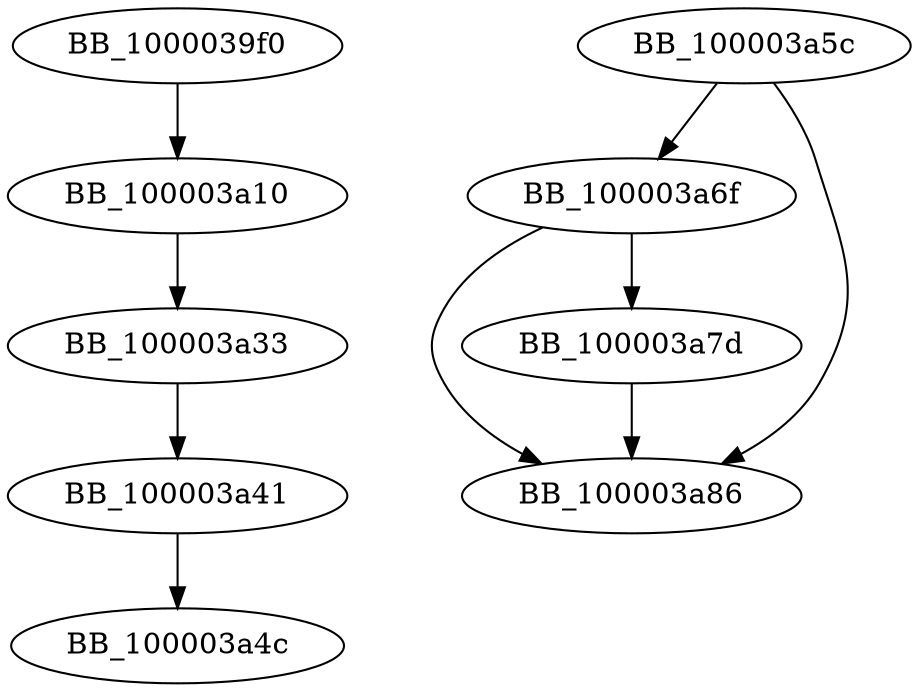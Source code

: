 DiGraph __ZStplIcSt11char_traitsIcESaIcEESbIT_T0_T1_EPKS3_RKS6_{
BB_1000039f0->BB_100003a10
BB_100003a10->BB_100003a33
BB_100003a33->BB_100003a41
BB_100003a41->BB_100003a4c
BB_100003a5c->BB_100003a6f
BB_100003a5c->BB_100003a86
BB_100003a6f->BB_100003a7d
BB_100003a6f->BB_100003a86
BB_100003a7d->BB_100003a86
}
